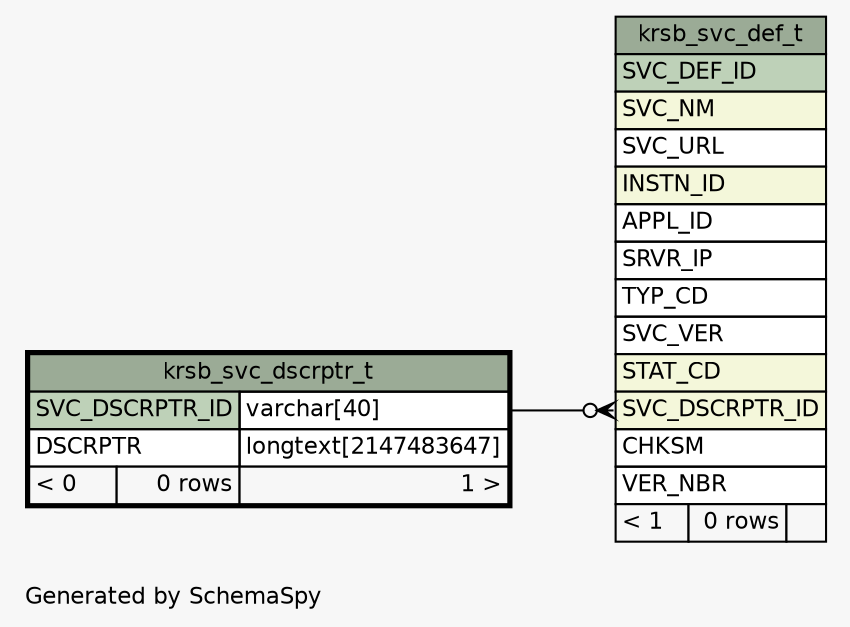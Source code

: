 // dot 2.28.0 on Mac OS X 10.7.2
// SchemaSpy rev 590
digraph "oneDegreeRelationshipsDiagram" {
  graph [
    rankdir="RL"
    bgcolor="#f7f7f7"
    label="\nGenerated by SchemaSpy"
    labeljust="l"
    nodesep="0.18"
    ranksep="0.46"
    fontname="Helvetica"
    fontsize="11"
  ];
  node [
    fontname="Helvetica"
    fontsize="11"
    shape="plaintext"
  ];
  edge [
    arrowsize="0.8"
  ];
  "krsb_svc_def_t":"SVC_DSCRPTR_ID":w -> "krsb_svc_dscrptr_t":"SVC_DSCRPTR_ID.type":e [arrowhead=none dir=back arrowtail=crowodot];
  "krsb_svc_def_t" [
    label=<
    <TABLE BORDER="0" CELLBORDER="1" CELLSPACING="0" BGCOLOR="#ffffff">
      <TR><TD COLSPAN="3" BGCOLOR="#9bab96" ALIGN="CENTER">krsb_svc_def_t</TD></TR>
      <TR><TD PORT="SVC_DEF_ID" COLSPAN="3" BGCOLOR="#bed1b8" ALIGN="LEFT">SVC_DEF_ID</TD></TR>
      <TR><TD PORT="SVC_NM" COLSPAN="3" BGCOLOR="#f4f7da" ALIGN="LEFT">SVC_NM</TD></TR>
      <TR><TD PORT="SVC_URL" COLSPAN="3" ALIGN="LEFT">SVC_URL</TD></TR>
      <TR><TD PORT="INSTN_ID" COLSPAN="3" BGCOLOR="#f4f7da" ALIGN="LEFT">INSTN_ID</TD></TR>
      <TR><TD PORT="APPL_ID" COLSPAN="3" ALIGN="LEFT">APPL_ID</TD></TR>
      <TR><TD PORT="SRVR_IP" COLSPAN="3" ALIGN="LEFT">SRVR_IP</TD></TR>
      <TR><TD PORT="TYP_CD" COLSPAN="3" ALIGN="LEFT">TYP_CD</TD></TR>
      <TR><TD PORT="SVC_VER" COLSPAN="3" ALIGN="LEFT">SVC_VER</TD></TR>
      <TR><TD PORT="STAT_CD" COLSPAN="3" BGCOLOR="#f4f7da" ALIGN="LEFT">STAT_CD</TD></TR>
      <TR><TD PORT="SVC_DSCRPTR_ID" COLSPAN="3" BGCOLOR="#f4f7da" ALIGN="LEFT">SVC_DSCRPTR_ID</TD></TR>
      <TR><TD PORT="CHKSM" COLSPAN="3" ALIGN="LEFT">CHKSM</TD></TR>
      <TR><TD PORT="VER_NBR" COLSPAN="3" ALIGN="LEFT">VER_NBR</TD></TR>
      <TR><TD ALIGN="LEFT" BGCOLOR="#f7f7f7">&lt; 1</TD><TD ALIGN="RIGHT" BGCOLOR="#f7f7f7">0 rows</TD><TD ALIGN="RIGHT" BGCOLOR="#f7f7f7">  </TD></TR>
    </TABLE>>
    URL="krsb_svc_def_t.html"
    tooltip="krsb_svc_def_t"
  ];
  "krsb_svc_dscrptr_t" [
    label=<
    <TABLE BORDER="2" CELLBORDER="1" CELLSPACING="0" BGCOLOR="#ffffff">
      <TR><TD COLSPAN="3" BGCOLOR="#9bab96" ALIGN="CENTER">krsb_svc_dscrptr_t</TD></TR>
      <TR><TD PORT="SVC_DSCRPTR_ID" COLSPAN="2" BGCOLOR="#bed1b8" ALIGN="LEFT">SVC_DSCRPTR_ID</TD><TD PORT="SVC_DSCRPTR_ID.type" ALIGN="LEFT">varchar[40]</TD></TR>
      <TR><TD PORT="DSCRPTR" COLSPAN="2" ALIGN="LEFT">DSCRPTR</TD><TD PORT="DSCRPTR.type" ALIGN="LEFT">longtext[2147483647]</TD></TR>
      <TR><TD ALIGN="LEFT" BGCOLOR="#f7f7f7">&lt; 0</TD><TD ALIGN="RIGHT" BGCOLOR="#f7f7f7">0 rows</TD><TD ALIGN="RIGHT" BGCOLOR="#f7f7f7">1 &gt;</TD></TR>
    </TABLE>>
    URL="krsb_svc_dscrptr_t.html"
    tooltip="krsb_svc_dscrptr_t"
  ];
}
